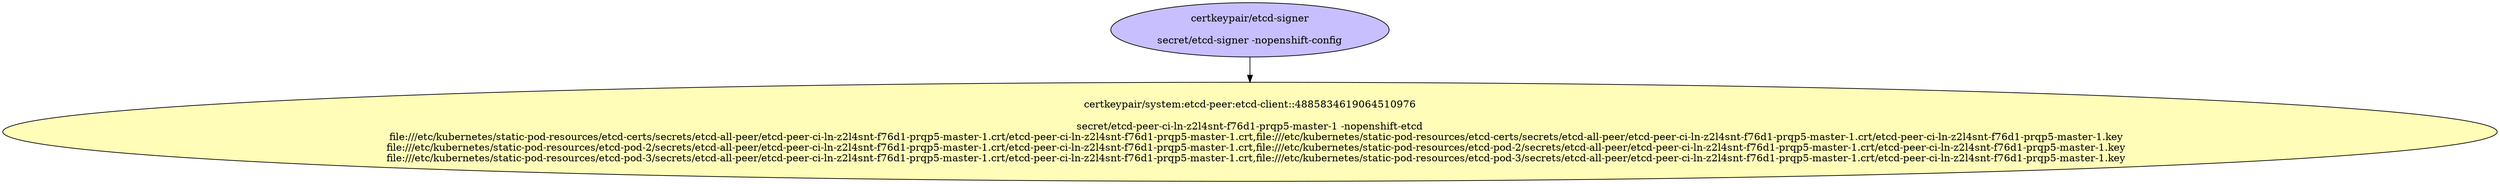 digraph "Local Certificate" {
  // Node definitions.
  1 [
    label="certkeypair/etcd-signer\n\nsecret/etcd-signer -nopenshift-config\n"
    style=filled
    fillcolor="#c7bfff"
  ];
  6 [
    label="certkeypair/system:etcd-peer:etcd-client::4885834619064510976\n\nsecret/etcd-peer-ci-ln-z2l4snt-f76d1-prqp5-master-1 -nopenshift-etcd\n    file:///etc/kubernetes/static-pod-resources/etcd-certs/secrets/etcd-all-peer/etcd-peer-ci-ln-z2l4snt-f76d1-prqp5-master-1.crt/etcd-peer-ci-ln-z2l4snt-f76d1-prqp5-master-1.crt,file:///etc/kubernetes/static-pod-resources/etcd-certs/secrets/etcd-all-peer/etcd-peer-ci-ln-z2l4snt-f76d1-prqp5-master-1.crt/etcd-peer-ci-ln-z2l4snt-f76d1-prqp5-master-1.key\n    file:///etc/kubernetes/static-pod-resources/etcd-pod-2/secrets/etcd-all-peer/etcd-peer-ci-ln-z2l4snt-f76d1-prqp5-master-1.crt/etcd-peer-ci-ln-z2l4snt-f76d1-prqp5-master-1.crt,file:///etc/kubernetes/static-pod-resources/etcd-pod-2/secrets/etcd-all-peer/etcd-peer-ci-ln-z2l4snt-f76d1-prqp5-master-1.crt/etcd-peer-ci-ln-z2l4snt-f76d1-prqp5-master-1.key\n    file:///etc/kubernetes/static-pod-resources/etcd-pod-3/secrets/etcd-all-peer/etcd-peer-ci-ln-z2l4snt-f76d1-prqp5-master-1.crt/etcd-peer-ci-ln-z2l4snt-f76d1-prqp5-master-1.crt,file:///etc/kubernetes/static-pod-resources/etcd-pod-3/secrets/etcd-all-peer/etcd-peer-ci-ln-z2l4snt-f76d1-prqp5-master-1.crt/etcd-peer-ci-ln-z2l4snt-f76d1-prqp5-master-1.key\n"
    style=filled
    fillcolor="#fffdb8"
  ];

  // Edge definitions.
  1 -> 6;
}